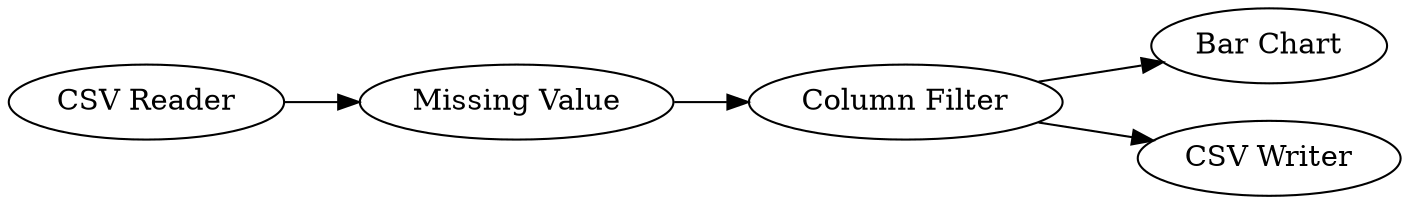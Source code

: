 digraph {
	2 -> 3
	1 -> 2
	3 -> 4
	3 -> 5
	5 [label="CSV Writer"]
	1 [label="CSV Reader"]
	4 [label="Bar Chart"]
	3 [label="Column Filter"]
	2 [label="Missing Value"]
	rankdir=LR
}
